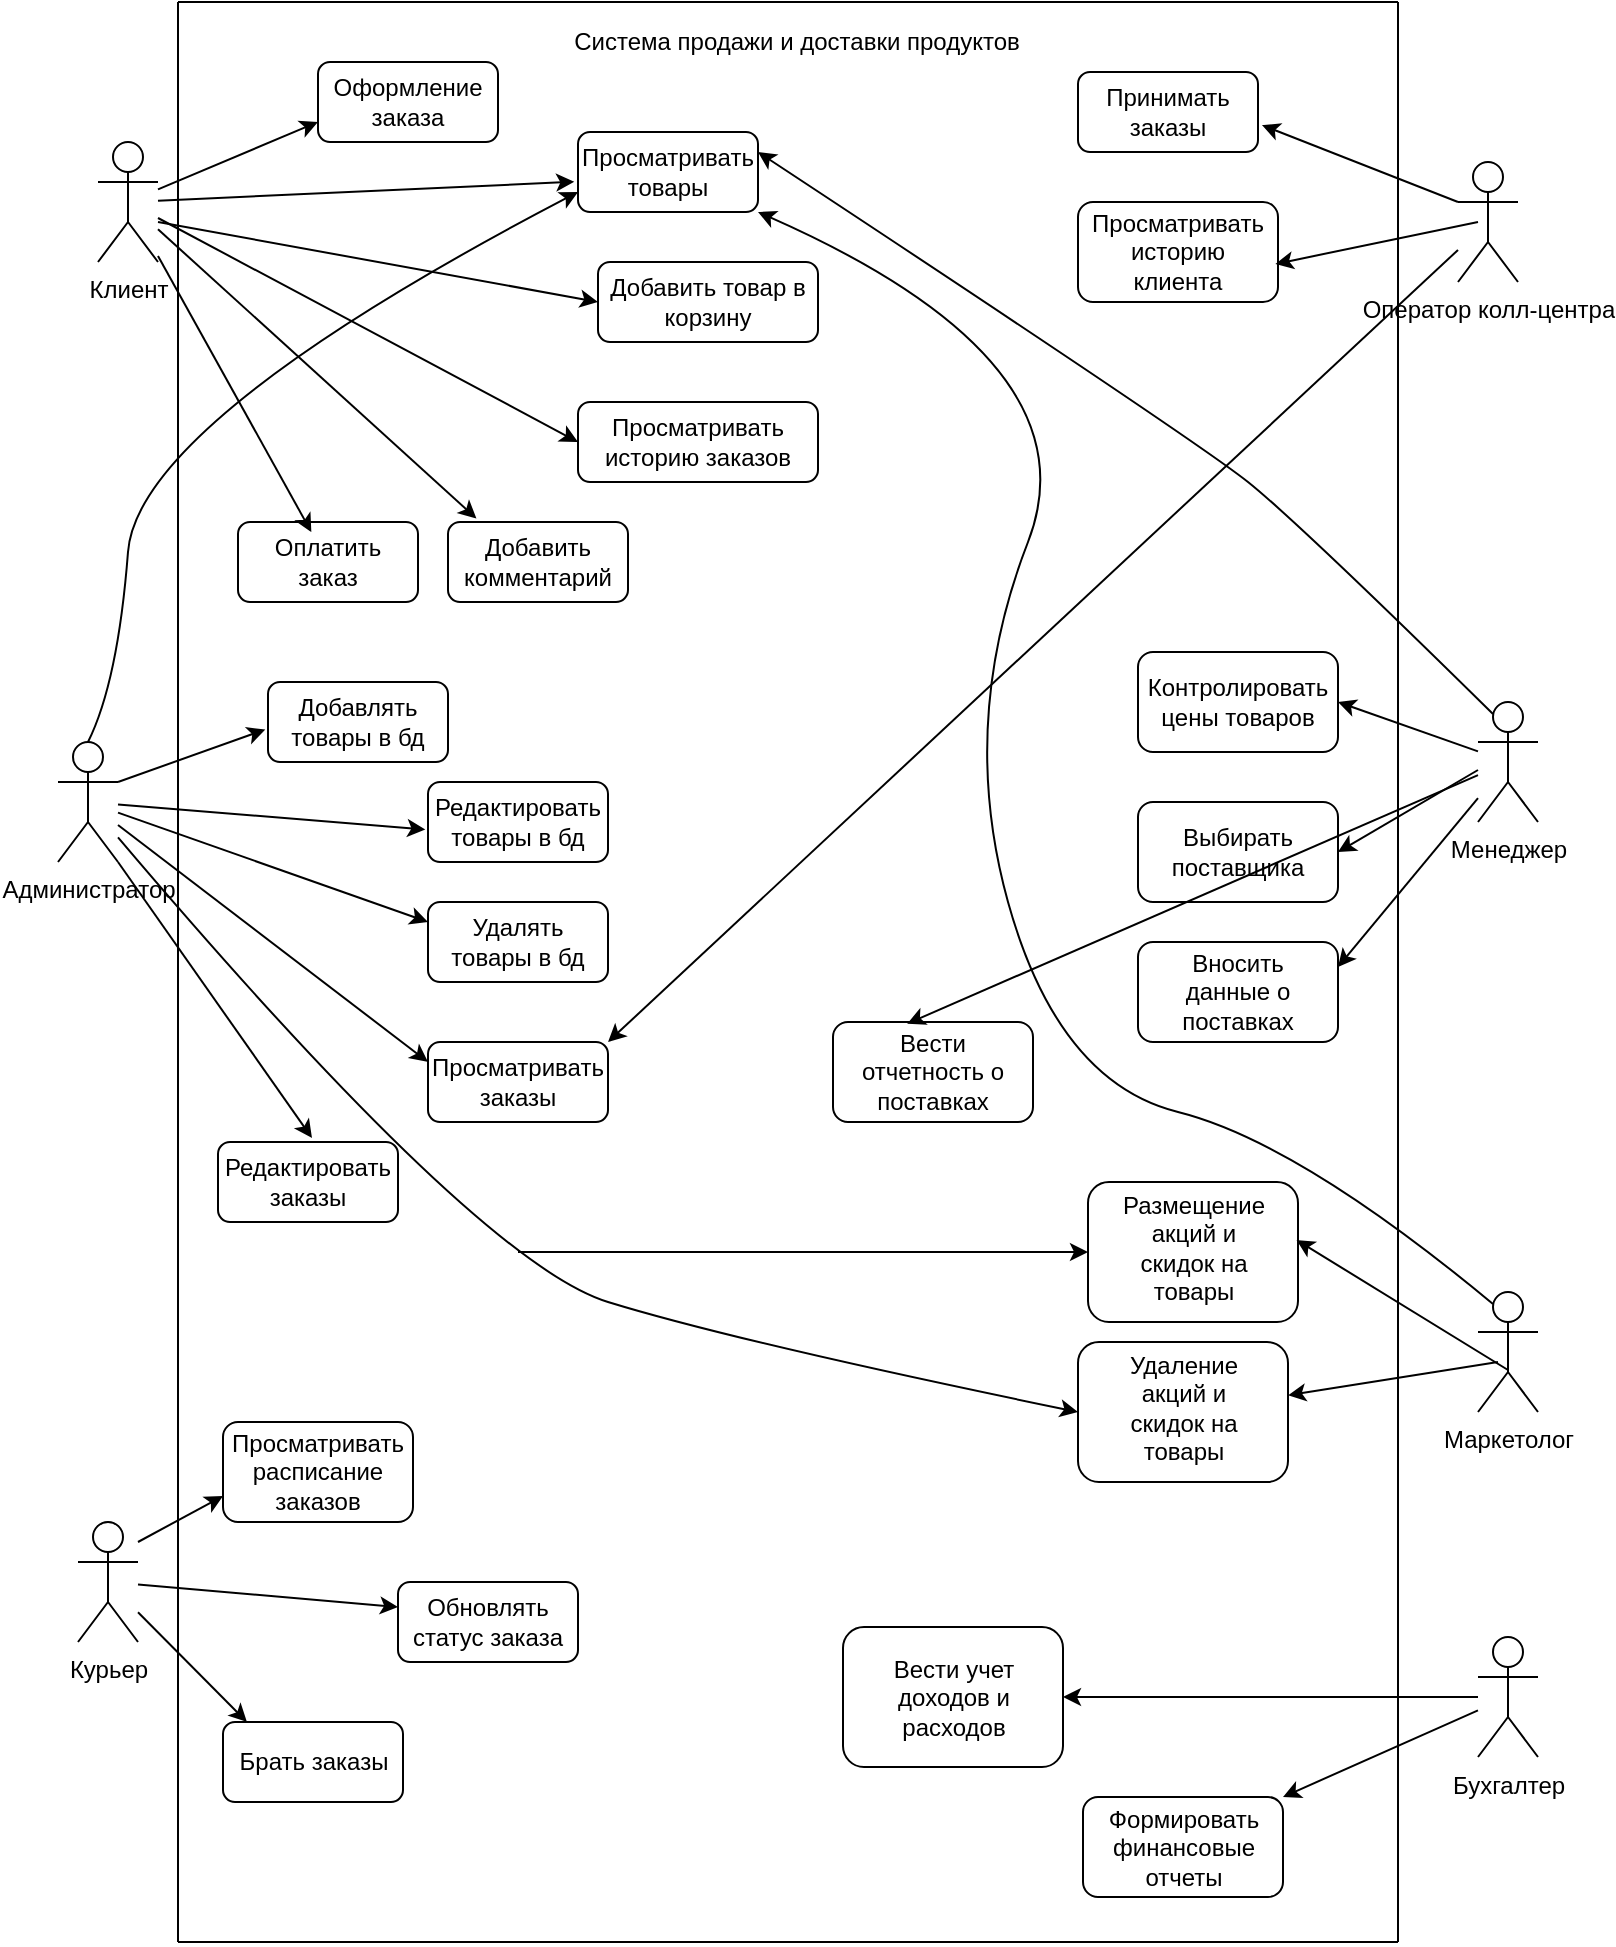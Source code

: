 <mxfile version="24.2.7" type="github">
  <diagram name="Страница — 1" id="It8bKKWhT-oGizS_rRcF">
    <mxGraphModel dx="1076" dy="1090" grid="1" gridSize="10" guides="1" tooltips="1" connect="1" arrows="1" fold="1" page="1" pageScale="1" pageWidth="827" pageHeight="1169" math="0" shadow="0">
      <root>
        <mxCell id="0" />
        <mxCell id="1" parent="0" />
        <mxCell id="UxCoHSIy7uMHYBT-02Z4-1" value="Клиент" style="shape=umlActor;verticalLabelPosition=bottom;verticalAlign=top;html=1;outlineConnect=0;" vertex="1" parent="1">
          <mxGeometry x="50" y="80" width="30" height="60" as="geometry" />
        </mxCell>
        <mxCell id="UxCoHSIy7uMHYBT-02Z4-2" value="Курьер" style="shape=umlActor;verticalLabelPosition=bottom;verticalAlign=top;html=1;outlineConnect=0;" vertex="1" parent="1">
          <mxGeometry x="40" y="770" width="30" height="60" as="geometry" />
        </mxCell>
        <mxCell id="UxCoHSIy7uMHYBT-02Z4-3" value="Администратор" style="shape=umlActor;verticalLabelPosition=bottom;verticalAlign=top;html=1;outlineConnect=0;" vertex="1" parent="1">
          <mxGeometry x="30" y="380" width="30" height="60" as="geometry" />
        </mxCell>
        <mxCell id="UxCoHSIy7uMHYBT-02Z4-4" value="Оператор колл-центра" style="shape=umlActor;verticalLabelPosition=bottom;verticalAlign=top;html=1;outlineConnect=0;" vertex="1" parent="1">
          <mxGeometry x="730" y="90" width="30" height="60" as="geometry" />
        </mxCell>
        <mxCell id="UxCoHSIy7uMHYBT-02Z4-5" value="Менеджер" style="shape=umlActor;verticalLabelPosition=bottom;verticalAlign=top;html=1;outlineConnect=0;" vertex="1" parent="1">
          <mxGeometry x="740" y="360" width="30" height="60" as="geometry" />
        </mxCell>
        <mxCell id="UxCoHSIy7uMHYBT-02Z4-6" value="Маркетолог" style="shape=umlActor;verticalLabelPosition=bottom;verticalAlign=top;html=1;outlineConnect=0;" vertex="1" parent="1">
          <mxGeometry x="740" y="655" width="30" height="60" as="geometry" />
        </mxCell>
        <mxCell id="UxCoHSIy7uMHYBT-02Z4-7" value="Бухгалтер" style="shape=umlActor;verticalLabelPosition=bottom;verticalAlign=top;html=1;outlineConnect=0;" vertex="1" parent="1">
          <mxGeometry x="740" y="827.5" width="30" height="60" as="geometry" />
        </mxCell>
        <mxCell id="UxCoHSIy7uMHYBT-02Z4-8" value="" style="rounded=1;whiteSpace=wrap;html=1;" vertex="1" parent="1">
          <mxGeometry x="160" y="40" width="90" height="40" as="geometry" />
        </mxCell>
        <mxCell id="UxCoHSIy7uMHYBT-02Z4-9" value="Оформление заказа" style="text;html=1;align=center;verticalAlign=middle;whiteSpace=wrap;rounded=0;" vertex="1" parent="1">
          <mxGeometry x="175" y="45" width="60" height="30" as="geometry" />
        </mxCell>
        <mxCell id="UxCoHSIy7uMHYBT-02Z4-10" value="" style="rounded=1;whiteSpace=wrap;html=1;" vertex="1" parent="1">
          <mxGeometry x="290" y="75" width="90" height="40" as="geometry" />
        </mxCell>
        <mxCell id="UxCoHSIy7uMHYBT-02Z4-11" value="Просматривать товары" style="text;html=1;align=center;verticalAlign=middle;whiteSpace=wrap;rounded=0;" vertex="1" parent="1">
          <mxGeometry x="305" y="80" width="60" height="30" as="geometry" />
        </mxCell>
        <mxCell id="UxCoHSIy7uMHYBT-02Z4-12" value="" style="rounded=1;whiteSpace=wrap;html=1;" vertex="1" parent="1">
          <mxGeometry x="225" y="270" width="90" height="40" as="geometry" />
        </mxCell>
        <mxCell id="UxCoHSIy7uMHYBT-02Z4-13" value="Добавить комментарий" style="text;html=1;align=center;verticalAlign=middle;whiteSpace=wrap;rounded=0;" vertex="1" parent="1">
          <mxGeometry x="240" y="275" width="60" height="30" as="geometry" />
        </mxCell>
        <mxCell id="UxCoHSIy7uMHYBT-02Z4-14" value="" style="rounded=1;whiteSpace=wrap;html=1;" vertex="1" parent="1">
          <mxGeometry x="120" y="270" width="90" height="40" as="geometry" />
        </mxCell>
        <mxCell id="UxCoHSIy7uMHYBT-02Z4-15" value="Оплатить заказ" style="text;html=1;align=center;verticalAlign=middle;whiteSpace=wrap;rounded=0;" vertex="1" parent="1">
          <mxGeometry x="135" y="275" width="60" height="30" as="geometry" />
        </mxCell>
        <mxCell id="UxCoHSIy7uMHYBT-02Z4-16" value="Просматривать историю заказов" style="rounded=1;whiteSpace=wrap;html=1;" vertex="1" parent="1">
          <mxGeometry x="290" y="210" width="120" height="40" as="geometry" />
        </mxCell>
        <mxCell id="UxCoHSIy7uMHYBT-02Z4-17" value="" style="rounded=1;whiteSpace=wrap;html=1;" vertex="1" parent="1">
          <mxGeometry x="300" y="140" width="110" height="40" as="geometry" />
        </mxCell>
        <mxCell id="UxCoHSIy7uMHYBT-02Z4-18" value="Добавить товар в корзину" style="text;html=1;align=center;verticalAlign=middle;whiteSpace=wrap;rounded=0;" vertex="1" parent="1">
          <mxGeometry x="305" y="145" width="100" height="30" as="geometry" />
        </mxCell>
        <mxCell id="UxCoHSIy7uMHYBT-02Z4-19" value="" style="endArrow=classic;html=1;rounded=0;entryX=0;entryY=0.75;entryDx=0;entryDy=0;" edge="1" parent="1" source="UxCoHSIy7uMHYBT-02Z4-1" target="UxCoHSIy7uMHYBT-02Z4-8">
          <mxGeometry width="50" height="50" relative="1" as="geometry">
            <mxPoint x="190" y="240" as="sourcePoint" />
            <mxPoint x="240" y="190" as="targetPoint" />
          </mxGeometry>
        </mxCell>
        <mxCell id="UxCoHSIy7uMHYBT-02Z4-20" value="" style="endArrow=classic;html=1;rounded=0;entryX=-0.021;entryY=0.622;entryDx=0;entryDy=0;entryPerimeter=0;" edge="1" parent="1" source="UxCoHSIy7uMHYBT-02Z4-1" target="UxCoHSIy7uMHYBT-02Z4-10">
          <mxGeometry width="50" height="50" relative="1" as="geometry">
            <mxPoint x="90" y="114" as="sourcePoint" />
            <mxPoint x="170" y="80" as="targetPoint" />
          </mxGeometry>
        </mxCell>
        <mxCell id="UxCoHSIy7uMHYBT-02Z4-21" value="" style="endArrow=classic;html=1;rounded=0;entryX=0;entryY=0.5;entryDx=0;entryDy=0;" edge="1" parent="1" target="UxCoHSIy7uMHYBT-02Z4-17">
          <mxGeometry width="50" height="50" relative="1" as="geometry">
            <mxPoint x="80" y="120" as="sourcePoint" />
            <mxPoint x="180" y="90" as="targetPoint" />
          </mxGeometry>
        </mxCell>
        <mxCell id="UxCoHSIy7uMHYBT-02Z4-22" value="" style="endArrow=classic;html=1;rounded=0;entryX=0;entryY=0.5;entryDx=0;entryDy=0;" edge="1" parent="1" source="UxCoHSIy7uMHYBT-02Z4-1" target="UxCoHSIy7uMHYBT-02Z4-16">
          <mxGeometry width="50" height="50" relative="1" as="geometry">
            <mxPoint x="110" y="134" as="sourcePoint" />
            <mxPoint x="190" y="100" as="targetPoint" />
          </mxGeometry>
        </mxCell>
        <mxCell id="UxCoHSIy7uMHYBT-02Z4-23" value="" style="endArrow=classic;html=1;rounded=0;entryX=0.158;entryY=-0.044;entryDx=0;entryDy=0;entryPerimeter=0;" edge="1" parent="1" source="UxCoHSIy7uMHYBT-02Z4-1" target="UxCoHSIy7uMHYBT-02Z4-12">
          <mxGeometry width="50" height="50" relative="1" as="geometry">
            <mxPoint x="120" y="144" as="sourcePoint" />
            <mxPoint x="200" y="110" as="targetPoint" />
          </mxGeometry>
        </mxCell>
        <mxCell id="UxCoHSIy7uMHYBT-02Z4-24" value="" style="endArrow=classic;html=1;rounded=0;" edge="1" parent="1" source="UxCoHSIy7uMHYBT-02Z4-1" target="UxCoHSIy7uMHYBT-02Z4-15">
          <mxGeometry width="50" height="50" relative="1" as="geometry">
            <mxPoint x="130" y="154" as="sourcePoint" />
            <mxPoint x="210" y="120" as="targetPoint" />
          </mxGeometry>
        </mxCell>
        <mxCell id="UxCoHSIy7uMHYBT-02Z4-25" value="" style="rounded=1;whiteSpace=wrap;html=1;" vertex="1" parent="1">
          <mxGeometry x="135" y="350" width="90" height="40" as="geometry" />
        </mxCell>
        <mxCell id="UxCoHSIy7uMHYBT-02Z4-26" value="Добавлять товары в бд" style="text;html=1;align=center;verticalAlign=middle;whiteSpace=wrap;rounded=0;" vertex="1" parent="1">
          <mxGeometry x="140" y="355" width="80" height="30" as="geometry" />
        </mxCell>
        <mxCell id="UxCoHSIy7uMHYBT-02Z4-27" value="" style="rounded=1;whiteSpace=wrap;html=1;" vertex="1" parent="1">
          <mxGeometry x="215" y="400" width="90" height="40" as="geometry" />
        </mxCell>
        <mxCell id="UxCoHSIy7uMHYBT-02Z4-28" value="Редактировать товары в бд" style="text;html=1;align=center;verticalAlign=middle;whiteSpace=wrap;rounded=0;" vertex="1" parent="1">
          <mxGeometry x="225" y="405" width="70" height="30" as="geometry" />
        </mxCell>
        <mxCell id="UxCoHSIy7uMHYBT-02Z4-29" value="" style="rounded=1;whiteSpace=wrap;html=1;" vertex="1" parent="1">
          <mxGeometry x="215" y="460" width="90" height="40" as="geometry" />
        </mxCell>
        <mxCell id="UxCoHSIy7uMHYBT-02Z4-30" value="Удалять товары в бд" style="text;html=1;align=center;verticalAlign=middle;whiteSpace=wrap;rounded=0;" vertex="1" parent="1">
          <mxGeometry x="220" y="465" width="80" height="30" as="geometry" />
        </mxCell>
        <mxCell id="UxCoHSIy7uMHYBT-02Z4-31" value="" style="rounded=1;whiteSpace=wrap;html=1;" vertex="1" parent="1">
          <mxGeometry x="215" y="530" width="90" height="40" as="geometry" />
        </mxCell>
        <mxCell id="UxCoHSIy7uMHYBT-02Z4-32" value="Просматривать заказы" style="text;html=1;align=center;verticalAlign=middle;whiteSpace=wrap;rounded=0;" vertex="1" parent="1">
          <mxGeometry x="230" y="535" width="60" height="30" as="geometry" />
        </mxCell>
        <mxCell id="UxCoHSIy7uMHYBT-02Z4-33" value="" style="rounded=1;whiteSpace=wrap;html=1;" vertex="1" parent="1">
          <mxGeometry x="110" y="580" width="90" height="40" as="geometry" />
        </mxCell>
        <mxCell id="UxCoHSIy7uMHYBT-02Z4-34" value="Редактировать заказы" style="text;html=1;align=center;verticalAlign=middle;whiteSpace=wrap;rounded=0;" vertex="1" parent="1">
          <mxGeometry x="125" y="585" width="60" height="30" as="geometry" />
        </mxCell>
        <mxCell id="UxCoHSIy7uMHYBT-02Z4-35" value="" style="rounded=1;whiteSpace=wrap;html=1;" vertex="1" parent="1">
          <mxGeometry x="112.5" y="720" width="95" height="50" as="geometry" />
        </mxCell>
        <mxCell id="UxCoHSIy7uMHYBT-02Z4-36" value="Просматривать расписание заказов" style="text;html=1;align=center;verticalAlign=middle;whiteSpace=wrap;rounded=0;" vertex="1" parent="1">
          <mxGeometry x="130" y="730" width="60" height="30" as="geometry" />
        </mxCell>
        <mxCell id="UxCoHSIy7uMHYBT-02Z4-37" value="" style="rounded=1;whiteSpace=wrap;html=1;" vertex="1" parent="1">
          <mxGeometry x="200" y="800" width="90" height="40" as="geometry" />
        </mxCell>
        <mxCell id="UxCoHSIy7uMHYBT-02Z4-38" value="Обновлять статус заказа" style="text;html=1;align=center;verticalAlign=middle;whiteSpace=wrap;rounded=0;" vertex="1" parent="1">
          <mxGeometry x="200" y="805" width="90" height="30" as="geometry" />
        </mxCell>
        <mxCell id="UxCoHSIy7uMHYBT-02Z4-39" value="Брать заказы" style="rounded=1;whiteSpace=wrap;html=1;" vertex="1" parent="1">
          <mxGeometry x="112.5" y="870" width="90" height="40" as="geometry" />
        </mxCell>
        <mxCell id="UxCoHSIy7uMHYBT-02Z4-40" value="" style="endArrow=classic;html=1;rounded=0;exitX=1;exitY=1;exitDx=0;exitDy=0;exitPerimeter=0;" edge="1" parent="1" source="UxCoHSIy7uMHYBT-02Z4-3">
          <mxGeometry width="50" height="50" relative="1" as="geometry">
            <mxPoint x="80" y="440" as="sourcePoint" />
            <mxPoint x="157" y="578" as="targetPoint" />
          </mxGeometry>
        </mxCell>
        <mxCell id="UxCoHSIy7uMHYBT-02Z4-41" value="" style="endArrow=classic;html=1;rounded=0;entryX=-0.015;entryY=0.594;entryDx=0;entryDy=0;entryPerimeter=0;exitX=1;exitY=0.333;exitDx=0;exitDy=0;exitPerimeter=0;" edge="1" parent="1" source="UxCoHSIy7uMHYBT-02Z4-3" target="UxCoHSIy7uMHYBT-02Z4-25">
          <mxGeometry width="50" height="50" relative="1" as="geometry">
            <mxPoint x="80" y="397" as="sourcePoint" />
            <mxPoint x="157" y="535" as="targetPoint" />
          </mxGeometry>
        </mxCell>
        <mxCell id="UxCoHSIy7uMHYBT-02Z4-42" value="" style="endArrow=classic;html=1;rounded=0;entryX=-0.015;entryY=0.594;entryDx=0;entryDy=0;entryPerimeter=0;" edge="1" parent="1" source="UxCoHSIy7uMHYBT-02Z4-3" target="UxCoHSIy7uMHYBT-02Z4-27">
          <mxGeometry width="50" height="50" relative="1" as="geometry">
            <mxPoint x="90" y="407" as="sourcePoint" />
            <mxPoint x="144" y="384" as="targetPoint" />
          </mxGeometry>
        </mxCell>
        <mxCell id="UxCoHSIy7uMHYBT-02Z4-43" value="" style="endArrow=classic;html=1;rounded=0;entryX=0;entryY=0.25;entryDx=0;entryDy=0;" edge="1" parent="1" source="UxCoHSIy7uMHYBT-02Z4-3" target="UxCoHSIy7uMHYBT-02Z4-29">
          <mxGeometry width="50" height="50" relative="1" as="geometry">
            <mxPoint x="100" y="417" as="sourcePoint" />
            <mxPoint x="154" y="394" as="targetPoint" />
          </mxGeometry>
        </mxCell>
        <mxCell id="UxCoHSIy7uMHYBT-02Z4-44" value="" style="endArrow=classic;html=1;rounded=0;entryX=0;entryY=0.25;entryDx=0;entryDy=0;" edge="1" parent="1" source="UxCoHSIy7uMHYBT-02Z4-3" target="UxCoHSIy7uMHYBT-02Z4-31">
          <mxGeometry width="50" height="50" relative="1" as="geometry">
            <mxPoint x="110" y="427" as="sourcePoint" />
            <mxPoint x="164" y="404" as="targetPoint" />
          </mxGeometry>
        </mxCell>
        <mxCell id="UxCoHSIy7uMHYBT-02Z4-45" value="" style="endArrow=classic;html=1;rounded=0;entryX=-0.015;entryY=0.594;entryDx=0;entryDy=0;entryPerimeter=0;" edge="1" parent="1">
          <mxGeometry width="50" height="50" relative="1" as="geometry">
            <mxPoint x="70" y="780" as="sourcePoint" />
            <mxPoint x="112.5" y="757" as="targetPoint" />
          </mxGeometry>
        </mxCell>
        <mxCell id="UxCoHSIy7uMHYBT-02Z4-46" value="" style="endArrow=classic;html=1;rounded=0;entryX=0;entryY=0.25;entryDx=0;entryDy=0;" edge="1" parent="1" source="UxCoHSIy7uMHYBT-02Z4-2" target="UxCoHSIy7uMHYBT-02Z4-38">
          <mxGeometry width="50" height="50" relative="1" as="geometry">
            <mxPoint x="80" y="790" as="sourcePoint" />
            <mxPoint x="122.5" y="767" as="targetPoint" />
          </mxGeometry>
        </mxCell>
        <mxCell id="UxCoHSIy7uMHYBT-02Z4-47" value="" style="endArrow=classic;html=1;rounded=0;entryX=0.133;entryY=0;entryDx=0;entryDy=0;entryPerimeter=0;" edge="1" parent="1" source="UxCoHSIy7uMHYBT-02Z4-2" target="UxCoHSIy7uMHYBT-02Z4-39">
          <mxGeometry width="50" height="50" relative="1" as="geometry">
            <mxPoint x="90" y="800" as="sourcePoint" />
            <mxPoint x="132.5" y="777" as="targetPoint" />
          </mxGeometry>
        </mxCell>
        <mxCell id="UxCoHSIy7uMHYBT-02Z4-48" value="" style="rounded=1;whiteSpace=wrap;html=1;" vertex="1" parent="1">
          <mxGeometry x="540" y="45" width="90" height="40" as="geometry" />
        </mxCell>
        <mxCell id="UxCoHSIy7uMHYBT-02Z4-49" value="Принимать заказы" style="text;html=1;align=center;verticalAlign=middle;whiteSpace=wrap;rounded=0;" vertex="1" parent="1">
          <mxGeometry x="555" y="50" width="60" height="30" as="geometry" />
        </mxCell>
        <mxCell id="UxCoHSIy7uMHYBT-02Z4-50" value="" style="endArrow=classic;html=1;rounded=0;entryX=1;entryY=0;entryDx=0;entryDy=0;" edge="1" parent="1" source="UxCoHSIy7uMHYBT-02Z4-4" target="UxCoHSIy7uMHYBT-02Z4-31">
          <mxGeometry width="50" height="50" relative="1" as="geometry">
            <mxPoint x="500" y="290" as="sourcePoint" />
            <mxPoint x="550" y="240" as="targetPoint" />
          </mxGeometry>
        </mxCell>
        <mxCell id="UxCoHSIy7uMHYBT-02Z4-51" value="" style="rounded=1;whiteSpace=wrap;html=1;" vertex="1" parent="1">
          <mxGeometry x="540" y="110" width="100" height="50" as="geometry" />
        </mxCell>
        <mxCell id="UxCoHSIy7uMHYBT-02Z4-52" value="Просматривать историю клиента" style="text;html=1;align=center;verticalAlign=middle;whiteSpace=wrap;rounded=0;" vertex="1" parent="1">
          <mxGeometry x="560" y="120" width="60" height="30" as="geometry" />
        </mxCell>
        <mxCell id="UxCoHSIy7uMHYBT-02Z4-53" value="" style="endArrow=classic;html=1;rounded=0;entryX=1.022;entryY=0.664;entryDx=0;entryDy=0;entryPerimeter=0;exitX=0;exitY=0.333;exitDx=0;exitDy=0;exitPerimeter=0;" edge="1" parent="1" source="UxCoHSIy7uMHYBT-02Z4-4" target="UxCoHSIy7uMHYBT-02Z4-48">
          <mxGeometry width="50" height="50" relative="1" as="geometry">
            <mxPoint x="500" y="240" as="sourcePoint" />
            <mxPoint x="550" y="190" as="targetPoint" />
          </mxGeometry>
        </mxCell>
        <mxCell id="UxCoHSIy7uMHYBT-02Z4-54" value="" style="endArrow=classic;html=1;rounded=0;entryX=0.987;entryY=0.62;entryDx=0;entryDy=0;entryPerimeter=0;exitX=0;exitY=0.333;exitDx=0;exitDy=0;exitPerimeter=0;" edge="1" parent="1" target="UxCoHSIy7uMHYBT-02Z4-51">
          <mxGeometry width="50" height="50" relative="1" as="geometry">
            <mxPoint x="740" y="120" as="sourcePoint" />
            <mxPoint x="642" y="82" as="targetPoint" />
          </mxGeometry>
        </mxCell>
        <mxCell id="UxCoHSIy7uMHYBT-02Z4-55" value="Контролировать цены товаров" style="rounded=1;whiteSpace=wrap;html=1;" vertex="1" parent="1">
          <mxGeometry x="570" y="335" width="100" height="50" as="geometry" />
        </mxCell>
        <mxCell id="UxCoHSIy7uMHYBT-02Z4-56" value="" style="rounded=1;whiteSpace=wrap;html=1;" vertex="1" parent="1">
          <mxGeometry x="570" y="410" width="100" height="50" as="geometry" />
        </mxCell>
        <mxCell id="UxCoHSIy7uMHYBT-02Z4-57" value="Выбирать поставщика" style="text;html=1;align=center;verticalAlign=middle;whiteSpace=wrap;rounded=0;" vertex="1" parent="1">
          <mxGeometry x="590" y="420" width="60" height="30" as="geometry" />
        </mxCell>
        <mxCell id="UxCoHSIy7uMHYBT-02Z4-58" value="" style="rounded=1;whiteSpace=wrap;html=1;" vertex="1" parent="1">
          <mxGeometry x="570" y="480" width="100" height="50" as="geometry" />
        </mxCell>
        <mxCell id="UxCoHSIy7uMHYBT-02Z4-59" value="Вносить данные о поставках" style="text;html=1;align=center;verticalAlign=middle;whiteSpace=wrap;rounded=0;" vertex="1" parent="1">
          <mxGeometry x="590" y="490" width="60" height="30" as="geometry" />
        </mxCell>
        <mxCell id="UxCoHSIy7uMHYBT-02Z4-60" value="" style="rounded=1;whiteSpace=wrap;html=1;" vertex="1" parent="1">
          <mxGeometry x="417.5" y="520" width="100" height="50" as="geometry" />
        </mxCell>
        <mxCell id="UxCoHSIy7uMHYBT-02Z4-61" value="Вести отчетность о поставках" style="text;html=1;align=center;verticalAlign=middle;whiteSpace=wrap;rounded=0;" vertex="1" parent="1">
          <mxGeometry x="430" y="530" width="75" height="30" as="geometry" />
        </mxCell>
        <mxCell id="UxCoHSIy7uMHYBT-02Z4-62" value="" style="rounded=1;whiteSpace=wrap;html=1;" vertex="1" parent="1">
          <mxGeometry x="545" y="600" width="105" height="70" as="geometry" />
        </mxCell>
        <mxCell id="UxCoHSIy7uMHYBT-02Z4-63" value="Размещение акций и скидок на товары" style="text;html=1;align=center;verticalAlign=middle;whiteSpace=wrap;rounded=0;" vertex="1" parent="1">
          <mxGeometry x="567.5" y="620" width="60" height="25" as="geometry" />
        </mxCell>
        <mxCell id="UxCoHSIy7uMHYBT-02Z4-64" value="" style="rounded=1;whiteSpace=wrap;html=1;" vertex="1" parent="1">
          <mxGeometry x="422.5" y="822.5" width="110" height="70" as="geometry" />
        </mxCell>
        <mxCell id="UxCoHSIy7uMHYBT-02Z4-65" value="Вести учет доходов и расходов" style="text;html=1;align=center;verticalAlign=middle;whiteSpace=wrap;rounded=0;" vertex="1" parent="1">
          <mxGeometry x="437.5" y="842.5" width="80" height="30" as="geometry" />
        </mxCell>
        <mxCell id="UxCoHSIy7uMHYBT-02Z4-66" value="" style="rounded=1;whiteSpace=wrap;html=1;" vertex="1" parent="1">
          <mxGeometry x="542.5" y="907.5" width="100" height="50" as="geometry" />
        </mxCell>
        <mxCell id="UxCoHSIy7uMHYBT-02Z4-67" value="Формировать финансовые отчеты" style="text;html=1;align=center;verticalAlign=middle;whiteSpace=wrap;rounded=0;" vertex="1" parent="1">
          <mxGeometry x="562.5" y="917.5" width="60" height="30" as="geometry" />
        </mxCell>
        <mxCell id="UxCoHSIy7uMHYBT-02Z4-68" value="" style="endArrow=classic;html=1;rounded=0;entryX=1;entryY=0.5;entryDx=0;entryDy=0;" edge="1" parent="1" source="UxCoHSIy7uMHYBT-02Z4-5" target="UxCoHSIy7uMHYBT-02Z4-55">
          <mxGeometry width="50" height="50" relative="1" as="geometry">
            <mxPoint x="430" y="410" as="sourcePoint" />
            <mxPoint x="480" y="360" as="targetPoint" />
          </mxGeometry>
        </mxCell>
        <mxCell id="UxCoHSIy7uMHYBT-02Z4-69" value="" style="endArrow=classic;html=1;rounded=0;entryX=1;entryY=0.5;entryDx=0;entryDy=0;" edge="1" parent="1" target="UxCoHSIy7uMHYBT-02Z4-56">
          <mxGeometry width="50" height="50" relative="1" as="geometry">
            <mxPoint x="740" y="394" as="sourcePoint" />
            <mxPoint x="680" y="370" as="targetPoint" />
          </mxGeometry>
        </mxCell>
        <mxCell id="UxCoHSIy7uMHYBT-02Z4-70" value="" style="endArrow=classic;html=1;rounded=0;entryX=1;entryY=0.25;entryDx=0;entryDy=0;" edge="1" parent="1" source="UxCoHSIy7uMHYBT-02Z4-5" target="UxCoHSIy7uMHYBT-02Z4-58">
          <mxGeometry width="50" height="50" relative="1" as="geometry">
            <mxPoint x="750" y="404" as="sourcePoint" />
            <mxPoint x="690" y="380" as="targetPoint" />
          </mxGeometry>
        </mxCell>
        <mxCell id="UxCoHSIy7uMHYBT-02Z4-71" value="" style="endArrow=classic;html=1;rounded=0;entryX=0.371;entryY=0.017;entryDx=0;entryDy=0;entryPerimeter=0;" edge="1" parent="1" source="UxCoHSIy7uMHYBT-02Z4-5" target="UxCoHSIy7uMHYBT-02Z4-60">
          <mxGeometry width="50" height="50" relative="1" as="geometry">
            <mxPoint x="760" y="414" as="sourcePoint" />
            <mxPoint x="700" y="390" as="targetPoint" />
          </mxGeometry>
        </mxCell>
        <mxCell id="UxCoHSIy7uMHYBT-02Z4-72" value="" style="endArrow=classic;html=1;rounded=0;entryX=0.993;entryY=0.414;entryDx=0;entryDy=0;entryPerimeter=0;" edge="1" parent="1" target="UxCoHSIy7uMHYBT-02Z4-62">
          <mxGeometry width="50" height="50" relative="1" as="geometry">
            <mxPoint x="755" y="694" as="sourcePoint" />
            <mxPoint x="695" y="670" as="targetPoint" />
          </mxGeometry>
        </mxCell>
        <mxCell id="UxCoHSIy7uMHYBT-02Z4-73" value="" style="endArrow=classic;html=1;rounded=0;entryX=1;entryY=0.5;entryDx=0;entryDy=0;" edge="1" parent="1" source="UxCoHSIy7uMHYBT-02Z4-7" target="UxCoHSIy7uMHYBT-02Z4-64">
          <mxGeometry width="50" height="50" relative="1" as="geometry">
            <mxPoint x="737.5" y="847.5" as="sourcePoint" />
            <mxPoint x="672.5" y="806.5" as="targetPoint" />
          </mxGeometry>
        </mxCell>
        <mxCell id="UxCoHSIy7uMHYBT-02Z4-74" value="" style="endArrow=classic;html=1;rounded=0;entryX=1;entryY=0;entryDx=0;entryDy=0;" edge="1" parent="1" source="UxCoHSIy7uMHYBT-02Z4-7" target="UxCoHSIy7uMHYBT-02Z4-66">
          <mxGeometry width="50" height="50" relative="1" as="geometry">
            <mxPoint x="747.5" y="857.5" as="sourcePoint" />
            <mxPoint x="682.5" y="816.5" as="targetPoint" />
          </mxGeometry>
        </mxCell>
        <mxCell id="UxCoHSIy7uMHYBT-02Z4-75" value="" style="rounded=1;whiteSpace=wrap;html=1;" vertex="1" parent="1">
          <mxGeometry x="540" y="680" width="105" height="70" as="geometry" />
        </mxCell>
        <mxCell id="UxCoHSIy7uMHYBT-02Z4-76" value="Удаление акций и скидок на товары" style="text;html=1;align=center;verticalAlign=middle;whiteSpace=wrap;rounded=0;" vertex="1" parent="1">
          <mxGeometry x="562.5" y="700" width="60" height="25" as="geometry" />
        </mxCell>
        <mxCell id="UxCoHSIy7uMHYBT-02Z4-77" value="" style="endArrow=classic;html=1;rounded=0;" edge="1" parent="1" target="UxCoHSIy7uMHYBT-02Z4-75">
          <mxGeometry width="50" height="50" relative="1" as="geometry">
            <mxPoint x="750" y="690" as="sourcePoint" />
            <mxPoint x="659" y="639" as="targetPoint" />
          </mxGeometry>
        </mxCell>
        <mxCell id="UxCoHSIy7uMHYBT-02Z4-78" value="" style="curved=1;endArrow=classic;html=1;rounded=0;exitX=0.25;exitY=0.1;exitDx=0;exitDy=0;exitPerimeter=0;entryX=1;entryY=1;entryDx=0;entryDy=0;" edge="1" parent="1" source="UxCoHSIy7uMHYBT-02Z4-6" target="UxCoHSIy7uMHYBT-02Z4-10">
          <mxGeometry width="50" height="50" relative="1" as="geometry">
            <mxPoint x="360" y="370" as="sourcePoint" />
            <mxPoint x="410" y="320" as="targetPoint" />
            <Array as="points">
              <mxPoint x="650" y="580" />
              <mxPoint x="530" y="550" />
              <mxPoint x="480" y="370" />
              <mxPoint x="550" y="190" />
            </Array>
          </mxGeometry>
        </mxCell>
        <mxCell id="UxCoHSIy7uMHYBT-02Z4-79" value="" style="curved=1;endArrow=classic;html=1;rounded=0;exitX=0.25;exitY=0.1;exitDx=0;exitDy=0;exitPerimeter=0;entryX=1;entryY=0.25;entryDx=0;entryDy=0;" edge="1" parent="1" source="UxCoHSIy7uMHYBT-02Z4-5" target="UxCoHSIy7uMHYBT-02Z4-10">
          <mxGeometry width="50" height="50" relative="1" as="geometry">
            <mxPoint x="360" y="370" as="sourcePoint" />
            <mxPoint x="410" y="320" as="targetPoint" />
            <Array as="points">
              <mxPoint x="650" y="270" />
              <mxPoint x="600" y="230" />
            </Array>
          </mxGeometry>
        </mxCell>
        <mxCell id="UxCoHSIy7uMHYBT-02Z4-80" value="" style="curved=1;endArrow=classic;html=1;rounded=0;exitX=0.5;exitY=0;exitDx=0;exitDy=0;exitPerimeter=0;entryX=0;entryY=0.75;entryDx=0;entryDy=0;" edge="1" parent="1" source="UxCoHSIy7uMHYBT-02Z4-3" target="UxCoHSIy7uMHYBT-02Z4-10">
          <mxGeometry width="50" height="50" relative="1" as="geometry">
            <mxPoint x="50" y="370" as="sourcePoint" />
            <mxPoint x="100" y="320" as="targetPoint" />
            <Array as="points">
              <mxPoint x="60" y="350" />
              <mxPoint x="70" y="220" />
            </Array>
          </mxGeometry>
        </mxCell>
        <mxCell id="UxCoHSIy7uMHYBT-02Z4-81" value="" style="curved=1;endArrow=classic;html=1;rounded=0;entryX=0;entryY=0.5;entryDx=0;entryDy=0;" edge="1" parent="1" source="UxCoHSIy7uMHYBT-02Z4-3" target="UxCoHSIy7uMHYBT-02Z4-75">
          <mxGeometry width="50" height="50" relative="1" as="geometry">
            <mxPoint x="390" y="550" as="sourcePoint" />
            <mxPoint x="440" y="500" as="targetPoint" />
            <Array as="points">
              <mxPoint x="240" y="640" />
              <mxPoint x="370" y="680" />
            </Array>
          </mxGeometry>
        </mxCell>
        <mxCell id="UxCoHSIy7uMHYBT-02Z4-82" value="" style="endArrow=classic;html=1;rounded=0;entryX=0;entryY=0.5;entryDx=0;entryDy=0;" edge="1" parent="1" target="UxCoHSIy7uMHYBT-02Z4-62">
          <mxGeometry width="50" height="50" relative="1" as="geometry">
            <mxPoint x="260" y="635" as="sourcePoint" />
            <mxPoint x="440" y="500" as="targetPoint" />
          </mxGeometry>
        </mxCell>
        <mxCell id="UxCoHSIy7uMHYBT-02Z4-83" value="" style="endArrow=none;html=1;rounded=0;" edge="1" parent="1">
          <mxGeometry width="50" height="50" relative="1" as="geometry">
            <mxPoint x="90" y="980" as="sourcePoint" />
            <mxPoint x="90" y="10" as="targetPoint" />
          </mxGeometry>
        </mxCell>
        <mxCell id="UxCoHSIy7uMHYBT-02Z4-84" value="" style="endArrow=none;html=1;rounded=0;" edge="1" parent="1">
          <mxGeometry width="50" height="50" relative="1" as="geometry">
            <mxPoint x="90" y="10" as="sourcePoint" />
            <mxPoint x="700" y="10" as="targetPoint" />
          </mxGeometry>
        </mxCell>
        <mxCell id="UxCoHSIy7uMHYBT-02Z4-85" value="" style="endArrow=none;html=1;rounded=0;" edge="1" parent="1">
          <mxGeometry width="50" height="50" relative="1" as="geometry">
            <mxPoint x="700" y="980" as="sourcePoint" />
            <mxPoint x="700" y="10" as="targetPoint" />
          </mxGeometry>
        </mxCell>
        <mxCell id="UxCoHSIy7uMHYBT-02Z4-86" value="" style="endArrow=none;html=1;rounded=0;" edge="1" parent="1">
          <mxGeometry width="50" height="50" relative="1" as="geometry">
            <mxPoint x="90" y="980" as="sourcePoint" />
            <mxPoint x="700" y="980" as="targetPoint" />
          </mxGeometry>
        </mxCell>
        <mxCell id="UxCoHSIy7uMHYBT-02Z4-87" value="Система продажи и доставки продуктов" style="text;html=1;align=center;verticalAlign=middle;whiteSpace=wrap;rounded=0;" vertex="1" parent="1">
          <mxGeometry x="267.5" y="15" width="262.5" height="30" as="geometry" />
        </mxCell>
      </root>
    </mxGraphModel>
  </diagram>
</mxfile>

